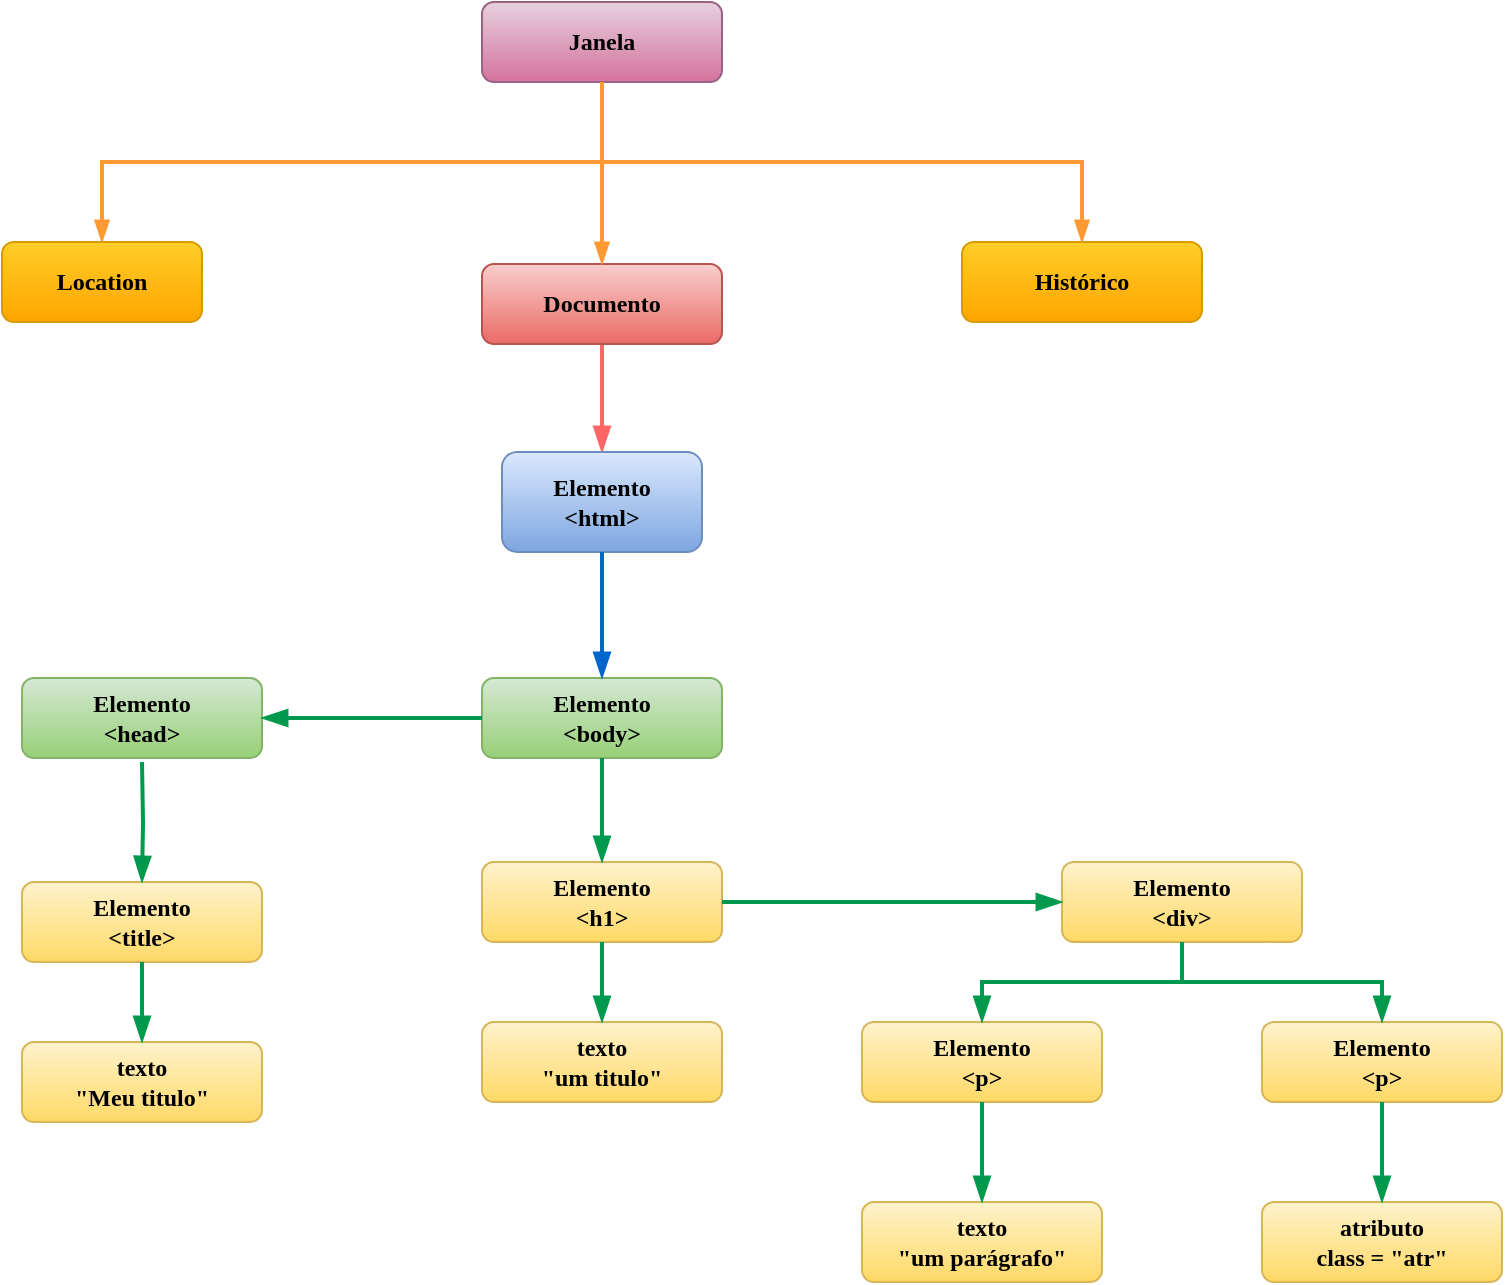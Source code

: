 <mxfile version="17.4.6" type="github">
  <diagram id="C5RBs43oDa-KdzZeNtuy" name="Page-1">
    <mxGraphModel dx="1760" dy="875" grid="1" gridSize="10" guides="1" tooltips="1" connect="1" arrows="1" fold="1" page="1" pageScale="1" pageWidth="1169" pageHeight="827" math="0" shadow="0">
      <root>
        <mxCell id="WIyWlLk6GJQsqaUBKTNV-0" />
        <mxCell id="WIyWlLk6GJQsqaUBKTNV-1" parent="WIyWlLk6GJQsqaUBKTNV-0" />
        <mxCell id="WIyWlLk6GJQsqaUBKTNV-2" value="" style="rounded=0;html=1;jettySize=auto;orthogonalLoop=1;fontSize=11;endArrow=blockThin;endFill=1;strokeWidth=2;shadow=0;labelBackgroundColor=none;edgeStyle=orthogonalEdgeStyle;exitX=0.5;exitY=1;exitDx=0;exitDy=0;fillColor=#f0a30a;strokeColor=#FF9933;" parent="WIyWlLk6GJQsqaUBKTNV-1" source="WIyWlLk6GJQsqaUBKTNV-3" target="WIyWlLk6GJQsqaUBKTNV-6" edge="1">
          <mxGeometry relative="1" as="geometry" />
        </mxCell>
        <mxCell id="WIyWlLk6GJQsqaUBKTNV-3" value="&lt;b&gt;&lt;font face=&quot;Verdana&quot;&gt;Janela&lt;/font&gt;&lt;/b&gt;" style="rounded=1;whiteSpace=wrap;html=1;fontSize=12;glass=0;strokeWidth=1;shadow=0;fillColor=#e6d0de;strokeColor=#996185;gradientColor=#d5739d;" parent="WIyWlLk6GJQsqaUBKTNV-1" vertex="1">
          <mxGeometry x="420" y="40" width="120" height="40" as="geometry" />
        </mxCell>
        <mxCell id="WIyWlLk6GJQsqaUBKTNV-4" value="" style="rounded=0;html=1;jettySize=auto;orthogonalLoop=1;fontSize=11;endArrow=blockThin;endFill=1;endSize=8;strokeWidth=2;shadow=0;labelBackgroundColor=none;edgeStyle=orthogonalEdgeStyle;exitX=0.5;exitY=1;exitDx=0;exitDy=0;strokeColor=#FF6666;" parent="WIyWlLk6GJQsqaUBKTNV-1" source="AQK5d4WnDnuNjK0uGipi-2" target="WIyWlLk6GJQsqaUBKTNV-10" edge="1">
          <mxGeometry y="20" relative="1" as="geometry">
            <mxPoint as="offset" />
          </mxGeometry>
        </mxCell>
        <mxCell id="WIyWlLk6GJQsqaUBKTNV-6" value="&lt;b&gt;&lt;font face=&quot;Verdana&quot;&gt;Location&lt;/font&gt;&lt;/b&gt;" style="rounded=1;whiteSpace=wrap;html=1;fontSize=12;glass=0;strokeWidth=1;shadow=0;fillColor=#ffcd28;strokeColor=#d79b00;gradientColor=#ffa500;" parent="WIyWlLk6GJQsqaUBKTNV-1" vertex="1">
          <mxGeometry x="180" y="160" width="100" height="40" as="geometry" />
        </mxCell>
        <mxCell id="WIyWlLk6GJQsqaUBKTNV-7" value="&lt;b&gt;&lt;font face=&quot;Verdana&quot;&gt;Histórico&lt;/font&gt;&lt;/b&gt;" style="rounded=1;whiteSpace=wrap;html=1;fontSize=12;glass=0;strokeWidth=1;shadow=0;fillColor=#ffcd28;strokeColor=#d79b00;gradientColor=#ffa500;" parent="WIyWlLk6GJQsqaUBKTNV-1" vertex="1">
          <mxGeometry x="660" y="160" width="120" height="40" as="geometry" />
        </mxCell>
        <mxCell id="WIyWlLk6GJQsqaUBKTNV-10" value="&lt;div&gt;&lt;b&gt;&lt;font face=&quot;Verdana&quot;&gt;Elemento&lt;/font&gt;&lt;/b&gt;&lt;/div&gt;&lt;div&gt;&lt;b&gt;&lt;font face=&quot;Verdana&quot;&gt;&amp;lt;html&amp;gt;&lt;br&gt;&lt;/font&gt;&lt;/b&gt;&lt;/div&gt;" style="rounded=1;whiteSpace=wrap;html=1;fontSize=12;glass=0;strokeWidth=1;shadow=0;fillColor=#dae8fc;gradientColor=#7ea6e0;strokeColor=#6c8ebf;" parent="WIyWlLk6GJQsqaUBKTNV-1" vertex="1">
          <mxGeometry x="430" y="265" width="100" height="50" as="geometry" />
        </mxCell>
        <mxCell id="WIyWlLk6GJQsqaUBKTNV-11" value="&lt;div&gt;&lt;b&gt;&lt;font face=&quot;Verdana&quot;&gt;Elemento&lt;/font&gt;&lt;/b&gt;&lt;/div&gt;&lt;div&gt;&lt;b&gt;&lt;font face=&quot;Verdana&quot;&gt;&amp;lt;head&amp;gt;&lt;br&gt;&lt;/font&gt;&lt;/b&gt;&lt;/div&gt;" style="rounded=1;whiteSpace=wrap;html=1;fontSize=12;glass=0;strokeWidth=1;shadow=0;fillColor=#d5e8d4;gradientColor=#97d077;strokeColor=#82b366;" parent="WIyWlLk6GJQsqaUBKTNV-1" vertex="1">
          <mxGeometry x="190" y="378" width="120" height="40" as="geometry" />
        </mxCell>
        <mxCell id="WIyWlLk6GJQsqaUBKTNV-12" value="&lt;div&gt;&lt;b&gt;&lt;font face=&quot;Verdana&quot;&gt;Elemento&lt;/font&gt;&lt;/b&gt;&lt;/div&gt;&lt;div&gt;&lt;b&gt;&lt;font face=&quot;Verdana&quot;&gt;&amp;lt;body&amp;gt;&lt;br&gt;&lt;/font&gt;&lt;/b&gt;&lt;/div&gt;" style="rounded=1;whiteSpace=wrap;html=1;fontSize=12;glass=0;strokeWidth=1;shadow=0;fillColor=#d5e8d4;gradientColor=#97d077;strokeColor=#82b366;" parent="WIyWlLk6GJQsqaUBKTNV-1" vertex="1">
          <mxGeometry x="420" y="378" width="120" height="40" as="geometry" />
        </mxCell>
        <mxCell id="AQK5d4WnDnuNjK0uGipi-1" value="" style="rounded=0;html=1;jettySize=auto;orthogonalLoop=1;fontSize=11;endArrow=blockThin;endFill=1;strokeWidth=2;shadow=0;labelBackgroundColor=none;edgeStyle=orthogonalEdgeStyle;exitX=0.5;exitY=1;exitDx=0;exitDy=0;entryX=0.5;entryY=0;entryDx=0;entryDy=0;fillColor=#f0a30a;strokeColor=#FF9933;" edge="1" parent="WIyWlLk6GJQsqaUBKTNV-1" source="WIyWlLk6GJQsqaUBKTNV-3" target="WIyWlLk6GJQsqaUBKTNV-7">
          <mxGeometry relative="1" as="geometry">
            <mxPoint x="660" y="130" as="sourcePoint" />
            <mxPoint x="490" y="220" as="targetPoint" />
          </mxGeometry>
        </mxCell>
        <mxCell id="AQK5d4WnDnuNjK0uGipi-2" value="&lt;b&gt;&lt;font face=&quot;Verdana&quot;&gt;Documento&lt;/font&gt;&lt;/b&gt;" style="rounded=1;whiteSpace=wrap;html=1;fontSize=12;glass=0;strokeWidth=1;shadow=0;fillColor=#f8cecc;gradientColor=#ea6b66;strokeColor=#b85450;" vertex="1" parent="WIyWlLk6GJQsqaUBKTNV-1">
          <mxGeometry x="420" y="171" width="120" height="40" as="geometry" />
        </mxCell>
        <mxCell id="AQK5d4WnDnuNjK0uGipi-3" value="" style="rounded=0;html=1;jettySize=auto;orthogonalLoop=1;fontSize=11;endArrow=blockThin;endFill=1;strokeWidth=2;shadow=0;labelBackgroundColor=none;edgeStyle=orthogonalEdgeStyle;entryX=0.5;entryY=0;entryDx=0;entryDy=0;exitX=0.5;exitY=1;exitDx=0;exitDy=0;fillColor=#fa6800;strokeColor=#FF9933;" edge="1" parent="WIyWlLk6GJQsqaUBKTNV-1" source="WIyWlLk6GJQsqaUBKTNV-3" target="AQK5d4WnDnuNjK0uGipi-2">
          <mxGeometry y="20" relative="1" as="geometry">
            <mxPoint as="offset" />
            <mxPoint x="240" y="210" as="sourcePoint" />
            <mxPoint x="320" y="300" as="targetPoint" />
          </mxGeometry>
        </mxCell>
        <mxCell id="AQK5d4WnDnuNjK0uGipi-4" value="" style="rounded=0;html=1;jettySize=auto;orthogonalLoop=1;fontSize=11;endArrow=blockThin;endFill=1;endSize=8;strokeWidth=2;shadow=0;labelBackgroundColor=none;edgeStyle=orthogonalEdgeStyle;entryX=1;entryY=0.5;entryDx=0;entryDy=0;exitX=0;exitY=0.5;exitDx=0;exitDy=0;strokeColor=#00994D;" edge="1" parent="WIyWlLk6GJQsqaUBKTNV-1" source="WIyWlLk6GJQsqaUBKTNV-12" target="WIyWlLk6GJQsqaUBKTNV-11">
          <mxGeometry x="-1" y="116" relative="1" as="geometry">
            <mxPoint x="50" y="-11" as="offset" />
            <mxPoint x="309.5" y="238" as="sourcePoint" />
            <mxPoint x="309.5" y="358" as="targetPoint" />
          </mxGeometry>
        </mxCell>
        <mxCell id="AQK5d4WnDnuNjK0uGipi-5" value="" style="rounded=0;html=1;jettySize=auto;orthogonalLoop=1;fontSize=11;endArrow=blockThin;endFill=1;endSize=8;strokeWidth=2;shadow=0;labelBackgroundColor=none;edgeStyle=orthogonalEdgeStyle;entryX=0.5;entryY=0;entryDx=0;entryDy=0;exitX=0.5;exitY=1;exitDx=0;exitDy=0;strokeColor=#0066CC;" edge="1" parent="WIyWlLk6GJQsqaUBKTNV-1" source="WIyWlLk6GJQsqaUBKTNV-10" target="WIyWlLk6GJQsqaUBKTNV-12">
          <mxGeometry x="-1" y="116" relative="1" as="geometry">
            <mxPoint x="50" y="-11" as="offset" />
            <mxPoint x="440" y="300" as="sourcePoint" />
            <mxPoint x="320" y="415" as="targetPoint" />
          </mxGeometry>
        </mxCell>
        <mxCell id="AQK5d4WnDnuNjK0uGipi-6" value="&lt;div&gt;&lt;b&gt;&lt;font face=&quot;Verdana&quot;&gt;Elemento&lt;/font&gt;&lt;/b&gt;&lt;/div&gt;&lt;div&gt;&lt;b&gt;&lt;font face=&quot;Verdana&quot;&gt;&amp;lt;title&amp;gt;&lt;br&gt;&lt;/font&gt;&lt;/b&gt;&lt;/div&gt;" style="rounded=1;whiteSpace=wrap;html=1;fontSize=12;glass=0;strokeWidth=1;shadow=0;fillColor=#fff2cc;gradientColor=#ffd966;strokeColor=#d6b656;" vertex="1" parent="WIyWlLk6GJQsqaUBKTNV-1">
          <mxGeometry x="190" y="480" width="120" height="40" as="geometry" />
        </mxCell>
        <mxCell id="AQK5d4WnDnuNjK0uGipi-7" value="&lt;div&gt;&lt;b&gt;&lt;font face=&quot;Verdana&quot;&gt;texto&lt;/font&gt;&lt;/b&gt;&lt;/div&gt;&lt;div&gt;&lt;b&gt;&lt;font face=&quot;Verdana&quot;&gt;&quot;Meu titulo&quot;&lt;br&gt;&lt;/font&gt;&lt;/b&gt;&lt;/div&gt;" style="rounded=1;whiteSpace=wrap;html=1;fontSize=12;glass=0;strokeWidth=1;shadow=0;fillColor=#fff2cc;gradientColor=#ffd966;strokeColor=#d6b656;" vertex="1" parent="WIyWlLk6GJQsqaUBKTNV-1">
          <mxGeometry x="190" y="560" width="120" height="40" as="geometry" />
        </mxCell>
        <mxCell id="AQK5d4WnDnuNjK0uGipi-8" value="&lt;div&gt;&lt;b&gt;&lt;font face=&quot;Verdana&quot;&gt;Elemento&lt;/font&gt;&lt;/b&gt;&lt;/div&gt;&lt;div&gt;&lt;b&gt;&lt;font face=&quot;Verdana&quot;&gt;&amp;lt;h1&amp;gt;&lt;br&gt;&lt;/font&gt;&lt;/b&gt;&lt;/div&gt;" style="rounded=1;whiteSpace=wrap;html=1;fontSize=12;glass=0;strokeWidth=1;shadow=0;fillColor=#fff2cc;gradientColor=#ffd966;strokeColor=#d6b656;" vertex="1" parent="WIyWlLk6GJQsqaUBKTNV-1">
          <mxGeometry x="420" y="470" width="120" height="40" as="geometry" />
        </mxCell>
        <mxCell id="AQK5d4WnDnuNjK0uGipi-9" value="&lt;div&gt;&lt;b&gt;&lt;font face=&quot;Verdana&quot;&gt;texto&lt;/font&gt;&lt;/b&gt;&lt;/div&gt;&lt;div&gt;&lt;b&gt;&lt;font face=&quot;Verdana&quot;&gt;&quot;um titulo&quot;&lt;br&gt;&lt;/font&gt;&lt;/b&gt;&lt;/div&gt;" style="rounded=1;whiteSpace=wrap;html=1;fontSize=12;glass=0;strokeWidth=1;shadow=0;fillColor=#fff2cc;gradientColor=#ffd966;strokeColor=#d6b656;" vertex="1" parent="WIyWlLk6GJQsqaUBKTNV-1">
          <mxGeometry x="420" y="550" width="120" height="40" as="geometry" />
        </mxCell>
        <mxCell id="AQK5d4WnDnuNjK0uGipi-10" value="&lt;div&gt;&lt;b&gt;&lt;font face=&quot;Verdana&quot;&gt;Elemento&lt;/font&gt;&lt;/b&gt;&lt;/div&gt;&lt;div&gt;&lt;b&gt;&lt;font face=&quot;Verdana&quot;&gt;&amp;lt;div&amp;gt;&lt;br&gt;&lt;/font&gt;&lt;/b&gt;&lt;/div&gt;" style="rounded=1;whiteSpace=wrap;html=1;fontSize=12;glass=0;strokeWidth=1;shadow=0;fillColor=#fff2cc;gradientColor=#ffd966;strokeColor=#d6b656;" vertex="1" parent="WIyWlLk6GJQsqaUBKTNV-1">
          <mxGeometry x="710" y="470" width="120" height="40" as="geometry" />
        </mxCell>
        <mxCell id="AQK5d4WnDnuNjK0uGipi-11" value="&lt;div&gt;&lt;b&gt;&lt;font face=&quot;Verdana&quot;&gt;texto&lt;/font&gt;&lt;/b&gt;&lt;/div&gt;&lt;div&gt;&lt;b&gt;&lt;font face=&quot;Verdana&quot;&gt;&quot;um parágrafo&quot;&lt;br&gt;&lt;/font&gt;&lt;/b&gt;&lt;/div&gt;" style="rounded=1;whiteSpace=wrap;html=1;fontSize=12;glass=0;strokeWidth=1;shadow=0;fillColor=#fff2cc;gradientColor=#ffd966;strokeColor=#d6b656;" vertex="1" parent="WIyWlLk6GJQsqaUBKTNV-1">
          <mxGeometry x="610" y="640" width="120" height="40" as="geometry" />
        </mxCell>
        <mxCell id="AQK5d4WnDnuNjK0uGipi-12" value="&lt;div&gt;&lt;b&gt;&lt;font face=&quot;Verdana&quot;&gt;Elemento&lt;/font&gt;&lt;/b&gt;&lt;/div&gt;&lt;div&gt;&lt;b&gt;&lt;font face=&quot;Verdana&quot;&gt;&amp;lt;p&amp;gt;&lt;br&gt;&lt;/font&gt;&lt;/b&gt;&lt;/div&gt;" style="rounded=1;whiteSpace=wrap;html=1;fontSize=12;glass=0;strokeWidth=1;shadow=0;fillColor=#fff2cc;gradientColor=#ffd966;strokeColor=#d6b656;" vertex="1" parent="WIyWlLk6GJQsqaUBKTNV-1">
          <mxGeometry x="610" y="550" width="120" height="40" as="geometry" />
        </mxCell>
        <mxCell id="AQK5d4WnDnuNjK0uGipi-13" value="&lt;div&gt;&lt;b&gt;&lt;font face=&quot;Verdana&quot;&gt;Elemento&lt;/font&gt;&lt;/b&gt;&lt;/div&gt;&lt;div&gt;&lt;b&gt;&lt;font face=&quot;Verdana&quot;&gt;&amp;lt;p&amp;gt;&lt;br&gt;&lt;/font&gt;&lt;/b&gt;&lt;/div&gt;" style="rounded=1;whiteSpace=wrap;html=1;fontSize=12;glass=0;strokeWidth=1;shadow=0;fillColor=#fff2cc;gradientColor=#ffd966;strokeColor=#d6b656;" vertex="1" parent="WIyWlLk6GJQsqaUBKTNV-1">
          <mxGeometry x="810" y="550" width="120" height="40" as="geometry" />
        </mxCell>
        <mxCell id="AQK5d4WnDnuNjK0uGipi-14" value="&lt;div&gt;&lt;b&gt;&lt;font face=&quot;Verdana&quot;&gt;atributo&lt;/font&gt;&lt;/b&gt;&lt;/div&gt;&lt;div&gt;&lt;b&gt;&lt;font face=&quot;Verdana&quot;&gt;class = &quot;atr&quot;&lt;br&gt;&lt;/font&gt;&lt;/b&gt;&lt;/div&gt;" style="rounded=1;whiteSpace=wrap;html=1;fontSize=12;glass=0;strokeWidth=1;shadow=0;fillColor=#fff2cc;gradientColor=#ffd966;strokeColor=#d6b656;" vertex="1" parent="WIyWlLk6GJQsqaUBKTNV-1">
          <mxGeometry x="810" y="640" width="120" height="40" as="geometry" />
        </mxCell>
        <mxCell id="AQK5d4WnDnuNjK0uGipi-15" value="" style="rounded=0;html=1;jettySize=auto;orthogonalLoop=1;fontSize=11;endArrow=blockThin;endFill=1;endSize=8;strokeWidth=2;shadow=0;labelBackgroundColor=none;edgeStyle=orthogonalEdgeStyle;entryX=0.5;entryY=0;entryDx=0;entryDy=0;exitX=0.5;exitY=1;exitDx=0;exitDy=0;strokeColor=#00994D;" edge="1" parent="WIyWlLk6GJQsqaUBKTNV-1" source="WIyWlLk6GJQsqaUBKTNV-12" target="AQK5d4WnDnuNjK0uGipi-8">
          <mxGeometry x="-1" y="116" relative="1" as="geometry">
            <mxPoint x="50" y="-11" as="offset" />
            <mxPoint x="490" y="325" as="sourcePoint" />
            <mxPoint x="490" y="388" as="targetPoint" />
          </mxGeometry>
        </mxCell>
        <mxCell id="AQK5d4WnDnuNjK0uGipi-16" value="" style="rounded=0;html=1;jettySize=auto;orthogonalLoop=1;fontSize=11;endArrow=blockThin;endFill=1;endSize=8;strokeWidth=2;shadow=0;labelBackgroundColor=none;edgeStyle=orthogonalEdgeStyle;entryX=0.5;entryY=0;entryDx=0;entryDy=0;strokeColor=#00994D;" edge="1" parent="WIyWlLk6GJQsqaUBKTNV-1" target="AQK5d4WnDnuNjK0uGipi-6">
          <mxGeometry x="-1" y="116" relative="1" as="geometry">
            <mxPoint x="50" y="-11" as="offset" />
            <mxPoint x="250" y="420" as="sourcePoint" />
            <mxPoint x="320" y="408" as="targetPoint" />
          </mxGeometry>
        </mxCell>
        <mxCell id="AQK5d4WnDnuNjK0uGipi-17" value="" style="rounded=0;html=1;jettySize=auto;orthogonalLoop=1;fontSize=11;endArrow=blockThin;endFill=1;endSize=8;strokeWidth=2;shadow=0;labelBackgroundColor=none;edgeStyle=orthogonalEdgeStyle;entryX=0.5;entryY=0;entryDx=0;entryDy=0;strokeColor=#00994D;exitX=0.5;exitY=1;exitDx=0;exitDy=0;" edge="1" parent="WIyWlLk6GJQsqaUBKTNV-1" source="AQK5d4WnDnuNjK0uGipi-6" target="AQK5d4WnDnuNjK0uGipi-7">
          <mxGeometry x="-1" y="116" relative="1" as="geometry">
            <mxPoint x="50" y="-11" as="offset" />
            <mxPoint x="300" y="440" as="sourcePoint" />
            <mxPoint x="260" y="490" as="targetPoint" />
          </mxGeometry>
        </mxCell>
        <mxCell id="AQK5d4WnDnuNjK0uGipi-18" value="" style="rounded=0;html=1;jettySize=auto;orthogonalLoop=1;fontSize=11;endArrow=blockThin;endFill=1;endSize=8;strokeWidth=2;shadow=0;labelBackgroundColor=none;edgeStyle=orthogonalEdgeStyle;entryX=0.5;entryY=0;entryDx=0;entryDy=0;exitX=0.5;exitY=1;exitDx=0;exitDy=0;strokeColor=#00994D;" edge="1" parent="WIyWlLk6GJQsqaUBKTNV-1" source="AQK5d4WnDnuNjK0uGipi-8" target="AQK5d4WnDnuNjK0uGipi-9">
          <mxGeometry x="-1" y="116" relative="1" as="geometry">
            <mxPoint x="50" y="-11" as="offset" />
            <mxPoint x="490" y="428" as="sourcePoint" />
            <mxPoint x="490" y="480" as="targetPoint" />
          </mxGeometry>
        </mxCell>
        <mxCell id="AQK5d4WnDnuNjK0uGipi-19" value="" style="rounded=0;html=1;jettySize=auto;orthogonalLoop=1;fontSize=11;endArrow=blockThin;endFill=1;endSize=8;strokeWidth=2;shadow=0;labelBackgroundColor=none;edgeStyle=orthogonalEdgeStyle;entryX=0;entryY=0.5;entryDx=0;entryDy=0;strokeColor=#00994D;exitX=1;exitY=0.5;exitDx=0;exitDy=0;" edge="1" parent="WIyWlLk6GJQsqaUBKTNV-1" source="AQK5d4WnDnuNjK0uGipi-8" target="AQK5d4WnDnuNjK0uGipi-10">
          <mxGeometry x="-1" y="116" relative="1" as="geometry">
            <mxPoint x="50" y="-11" as="offset" />
            <mxPoint x="260" y="430" as="sourcePoint" />
            <mxPoint x="260" y="490" as="targetPoint" />
          </mxGeometry>
        </mxCell>
        <mxCell id="AQK5d4WnDnuNjK0uGipi-20" value="" style="rounded=0;html=1;jettySize=auto;orthogonalLoop=1;fontSize=11;endArrow=blockThin;endFill=1;endSize=8;strokeWidth=2;shadow=0;labelBackgroundColor=none;edgeStyle=orthogonalEdgeStyle;entryX=0.5;entryY=0;entryDx=0;entryDy=0;strokeColor=#00994D;exitX=0.5;exitY=1;exitDx=0;exitDy=0;" edge="1" parent="WIyWlLk6GJQsqaUBKTNV-1" source="AQK5d4WnDnuNjK0uGipi-12" target="AQK5d4WnDnuNjK0uGipi-11">
          <mxGeometry x="-1" y="116" relative="1" as="geometry">
            <mxPoint x="50" y="-11" as="offset" />
            <mxPoint x="550" y="500" as="sourcePoint" />
            <mxPoint x="640" y="500" as="targetPoint" />
          </mxGeometry>
        </mxCell>
        <mxCell id="AQK5d4WnDnuNjK0uGipi-21" value="" style="rounded=0;html=1;jettySize=auto;orthogonalLoop=1;fontSize=11;endArrow=blockThin;endFill=1;endSize=8;strokeWidth=2;shadow=0;labelBackgroundColor=none;edgeStyle=orthogonalEdgeStyle;entryX=0.5;entryY=0;entryDx=0;entryDy=0;strokeColor=#00994D;exitX=0.5;exitY=1;exitDx=0;exitDy=0;" edge="1" parent="WIyWlLk6GJQsqaUBKTNV-1" source="AQK5d4WnDnuNjK0uGipi-10" target="AQK5d4WnDnuNjK0uGipi-12">
          <mxGeometry x="-1" y="116" relative="1" as="geometry">
            <mxPoint x="50" y="-11" as="offset" />
            <mxPoint x="680" y="600" as="sourcePoint" />
            <mxPoint x="680" y="650" as="targetPoint" />
          </mxGeometry>
        </mxCell>
        <mxCell id="AQK5d4WnDnuNjK0uGipi-22" value="" style="rounded=0;html=1;jettySize=auto;orthogonalLoop=1;fontSize=11;endArrow=blockThin;endFill=1;endSize=8;strokeWidth=2;shadow=0;labelBackgroundColor=none;edgeStyle=orthogonalEdgeStyle;entryX=0.5;entryY=0;entryDx=0;entryDy=0;strokeColor=#00994D;exitX=0.5;exitY=1;exitDx=0;exitDy=0;" edge="1" parent="WIyWlLk6GJQsqaUBKTNV-1" source="AQK5d4WnDnuNjK0uGipi-10" target="AQK5d4WnDnuNjK0uGipi-13">
          <mxGeometry x="-1" y="116" relative="1" as="geometry">
            <mxPoint x="50" y="-11" as="offset" />
            <mxPoint x="860" y="338" as="sourcePoint" />
            <mxPoint x="760" y="378" as="targetPoint" />
          </mxGeometry>
        </mxCell>
        <mxCell id="AQK5d4WnDnuNjK0uGipi-23" value="" style="rounded=0;html=1;jettySize=auto;orthogonalLoop=1;fontSize=11;endArrow=blockThin;endFill=1;endSize=8;strokeWidth=2;shadow=0;labelBackgroundColor=none;edgeStyle=orthogonalEdgeStyle;entryX=0.5;entryY=0;entryDx=0;entryDy=0;strokeColor=#00994D;exitX=0.5;exitY=1;exitDx=0;exitDy=0;" edge="1" parent="WIyWlLk6GJQsqaUBKTNV-1" source="AQK5d4WnDnuNjK0uGipi-13" target="AQK5d4WnDnuNjK0uGipi-14">
          <mxGeometry x="-1" y="116" relative="1" as="geometry">
            <mxPoint x="50" y="-11" as="offset" />
            <mxPoint x="680" y="600" as="sourcePoint" />
            <mxPoint x="680" y="650" as="targetPoint" />
          </mxGeometry>
        </mxCell>
      </root>
    </mxGraphModel>
  </diagram>
</mxfile>
